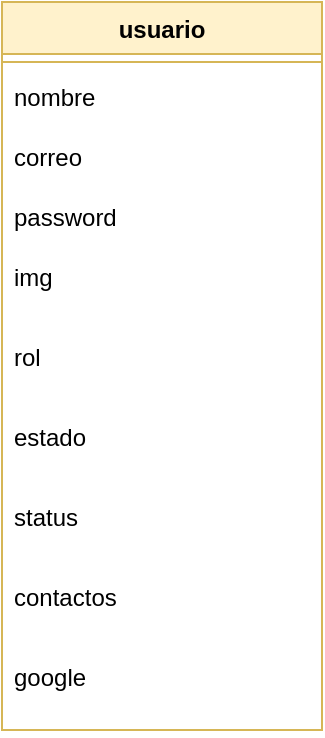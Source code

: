 <mxfile version="24.7.14">
  <diagram id="C5RBs43oDa-KdzZeNtuy" name="Page-1">
    <mxGraphModel dx="880" dy="500" grid="1" gridSize="10" guides="1" tooltips="1" connect="0" arrows="1" fold="1" page="1" pageScale="1" pageWidth="827" pageHeight="1169" background="#ffffff" math="0" shadow="0">
      <root>
        <mxCell id="WIyWlLk6GJQsqaUBKTNV-0" />
        <mxCell id="WIyWlLk6GJQsqaUBKTNV-1" parent="WIyWlLk6GJQsqaUBKTNV-0" />
        <object label="usuario" id="_lafo2XBu9-b9h76D-f3-4">
          <mxCell style="swimlane;fontStyle=1;align=center;verticalAlign=top;childLayout=stackLayout;horizontal=1;startSize=26;horizontalStack=0;resizeParent=1;resizeParentMax=0;resizeLast=0;collapsible=1;marginBottom=0;whiteSpace=wrap;html=1;fillColor=#fff2cc;strokeColor=#d6b656;" vertex="1" parent="WIyWlLk6GJQsqaUBKTNV-1">
            <mxGeometry x="60" y="30" width="160" height="364" as="geometry" />
          </mxCell>
        </object>
        <mxCell id="_lafo2XBu9-b9h76D-f3-6" value="" style="line;strokeWidth=1;fillColor=none;align=left;verticalAlign=middle;spacingTop=-1;spacingLeft=3;spacingRight=3;rotatable=0;labelPosition=right;points=[];portConstraint=eastwest;strokeColor=inherit;" vertex="1" parent="_lafo2XBu9-b9h76D-f3-4">
          <mxGeometry y="26" width="160" height="8" as="geometry" />
        </mxCell>
        <mxCell id="_lafo2XBu9-b9h76D-f3-7" value="nombre" style="text;strokeColor=none;fillColor=none;align=left;verticalAlign=top;spacingLeft=4;spacingRight=4;overflow=hidden;rotatable=0;points=[[0,0.5],[1,0.5]];portConstraint=eastwest;whiteSpace=wrap;html=1;" vertex="1" parent="_lafo2XBu9-b9h76D-f3-4">
          <mxGeometry y="34" width="160" height="30" as="geometry" />
        </mxCell>
        <mxCell id="_lafo2XBu9-b9h76D-f3-8" value="correo" style="text;strokeColor=none;fillColor=none;align=left;verticalAlign=top;spacingLeft=4;spacingRight=4;overflow=hidden;rotatable=0;points=[[0,0.5],[1,0.5]];portConstraint=eastwest;whiteSpace=wrap;html=1;" vertex="1" parent="_lafo2XBu9-b9h76D-f3-4">
          <mxGeometry y="64" width="160" height="30" as="geometry" />
        </mxCell>
        <mxCell id="_lafo2XBu9-b9h76D-f3-9" value="password" style="text;strokeColor=none;fillColor=none;align=left;verticalAlign=top;spacingLeft=4;spacingRight=4;overflow=hidden;rotatable=0;points=[[0,0.5],[1,0.5]];portConstraint=eastwest;whiteSpace=wrap;html=1;" vertex="1" parent="_lafo2XBu9-b9h76D-f3-4">
          <mxGeometry y="94" width="160" height="30" as="geometry" />
        </mxCell>
        <mxCell id="_lafo2XBu9-b9h76D-f3-12" value="img" style="text;strokeColor=none;fillColor=none;align=left;verticalAlign=top;spacingLeft=4;spacingRight=4;overflow=hidden;rotatable=0;points=[[0,0.5],[1,0.5]];portConstraint=eastwest;whiteSpace=wrap;html=1;" vertex="1" parent="_lafo2XBu9-b9h76D-f3-4">
          <mxGeometry y="124" width="160" height="40" as="geometry" />
        </mxCell>
        <mxCell id="_lafo2XBu9-b9h76D-f3-13" value="rol" style="text;strokeColor=none;fillColor=none;align=left;verticalAlign=top;spacingLeft=4;spacingRight=4;overflow=hidden;rotatable=0;points=[[0,0.5],[1,0.5]];portConstraint=eastwest;whiteSpace=wrap;html=1;" vertex="1" parent="_lafo2XBu9-b9h76D-f3-4">
          <mxGeometry y="164" width="160" height="40" as="geometry" />
        </mxCell>
        <mxCell id="_lafo2XBu9-b9h76D-f3-14" value="estado" style="text;strokeColor=none;fillColor=none;align=left;verticalAlign=top;spacingLeft=4;spacingRight=4;overflow=hidden;rotatable=0;points=[[0,0.5],[1,0.5]];portConstraint=eastwest;whiteSpace=wrap;html=1;" vertex="1" parent="_lafo2XBu9-b9h76D-f3-4">
          <mxGeometry y="204" width="160" height="40" as="geometry" />
        </mxCell>
        <mxCell id="_lafo2XBu9-b9h76D-f3-16" value="status" style="text;strokeColor=none;fillColor=none;align=left;verticalAlign=top;spacingLeft=4;spacingRight=4;overflow=hidden;rotatable=0;points=[[0,0.5],[1,0.5]];portConstraint=eastwest;whiteSpace=wrap;html=1;" vertex="1" parent="_lafo2XBu9-b9h76D-f3-4">
          <mxGeometry y="244" width="160" height="40" as="geometry" />
        </mxCell>
        <mxCell id="_lafo2XBu9-b9h76D-f3-17" value="contactos" style="text;strokeColor=none;fillColor=none;align=left;verticalAlign=top;spacingLeft=4;spacingRight=4;overflow=hidden;rotatable=0;points=[[0,0.5],[1,0.5]];portConstraint=eastwest;whiteSpace=wrap;html=1;" vertex="1" parent="_lafo2XBu9-b9h76D-f3-4">
          <mxGeometry y="284" width="160" height="40" as="geometry" />
        </mxCell>
        <mxCell id="_lafo2XBu9-b9h76D-f3-15" value="google" style="text;strokeColor=none;fillColor=none;align=left;verticalAlign=top;spacingLeft=4;spacingRight=4;overflow=hidden;rotatable=0;points=[[0,0.5],[1,0.5]];portConstraint=eastwest;whiteSpace=wrap;html=1;" vertex="1" parent="_lafo2XBu9-b9h76D-f3-4">
          <mxGeometry y="324" width="160" height="40" as="geometry" />
        </mxCell>
      </root>
    </mxGraphModel>
  </diagram>
</mxfile>
